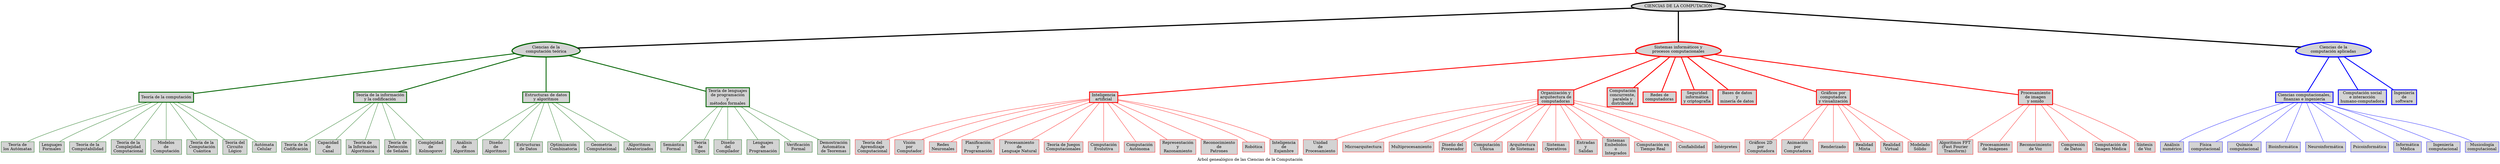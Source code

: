 graph Tree{
	/* ----------------------------------------------------------------------------------------- */
	/*                                 Atributos del grafo entero                                */
	/* ----------------------------------------------------------------------------------------- */
	label="Árbol genealógico de las Ciencias de la Computación"
	// bgcolor="transparent"
	/* ----------------------------------------------------------------------------------------- */
	/*                                   IDs con sus atributos                                   */
	/* ----------------------------------------------------------------------------------------- */
	/* --------------------------------------- Nodo raíz --------------------------------------- */
	"CIENCIAS DE LA COMPUTACIÓN"	[penwidth=4 shape="oval" style="filled" fillcolor="lightgrey" color="black"]
	/* ------------------- 3 grandes áreas de las ciencias de la computación ------------------- */
	"Ciencias de la\ncomputación teórica"	[penwidth=4 shape="egg" style="filled" fillcolor="lightgray" color="darkgreen"]
	"Sistemas informáticos y\nprocesos computacionales"	[penwidth=4 shape="egg" style="filled" fillcolor="lightgray" color="red"]
	"Ciencias de la\ncomputación aplicadas"	[penwidth=4 shape="egg" style="filled" fillcolor="lightgray" color="blue"]
	/* -------- Grafo en forma de árbol de las áreas de las ciencias de la computación: -------- */
	"CIENCIAS DE LA COMPUTACIÓN" -- {
		"Ciencias de la\ncomputación teórica"
		"Sistemas informáticos y\nprocesos computacionales"
		"Ciencias de la\ncomputación aplicadas"
	} [color="black" penwidth=4 minlen=3]


	/* ----------------------------------------------------------------------------------------- */
	/* ----------------------------------------------------------------------------------------- */
	/*                          Subáreas de las ciencias computacionales                         */
	/* ----------------------------------------------------------------------------------------- */
	/* ----------------------------------------------------------------------------------------- */

	/* ------------------- Subáreas de las ciencias de la computación teórica ------------------ */
	"Teoría de la computación"	[penwidth=3 shape="box" style="filled" fillcolor="lightgray" color="darkgreen"]
	"Teoría de la información\ny la codificación"	[penwidth=3 shape="box" style="filled" fillcolor="lightgray" color="darkgreen"]
	"Estructuras de datos\ny algoritmos"	[penwidth=3 shape="box" style="filled" fillcolor="lightgray" color="darkgreen"]
	"Teoría de lenguajes\nde programación\ny\nmétodos formales"	[penwidth=3 shape="box" style="filled" fillcolor="lightgray" color="darkgreen"]

	"Ciencias de la\ncomputación teórica" -- {
		"Teoría de la computación"
		"Teoría de la información\ny la codificación"
		"Estructuras de datos\ny algoritmos"
		"Teoría de lenguajes\nde programación\ny\nmétodos formales"
	} [color="darkgreen" penwidth=3 minlen=3]

	/* -------------------------- Subáreas de teoría de la computación ------------------------- */
	"Teoría de la computación" -- {
		"Teoría de\nlos Autómatas"	[shape="box" style="filled" fillcolor="lightgray" color="darkgreen"]
		"Lenguajes\nFormales"	[shape="box" style="filled" fillcolor="lightgray" color="darkgreen"]
		"Teoría de la\nComputabilidad"	[shape="box" style="filled" fillcolor="lightgray" color="darkgreen"]
		"Teoría de la\nComplejidad\nComputacional"	[shape="box" style="filled" fillcolor="lightgray" color="darkgreen"]
		"Modelos\nde\nComputación"	[shape="box" style="filled" fillcolor="lightgray" color="darkgreen"]
		"Teoría de la\nComputación\nCuántica"	[shape="box" style="filled" fillcolor="lightgray" color="darkgreen"]
		"Teoría del\nCircuito\nLógico"	[shape="box" style="filled" fillcolor="lightgray" color="darkgreen"]
		"Autómata\nCelular"	[shape="box" style="filled" fillcolor="lightgray" color="darkgreen"]
	} [color="darkgreen" minlen=3]

	/* --------------- Subáreas de la teoría de la informacioón y la codificación -------------- */
	"Teoría de la información\ny la codificación" -- {
		"Teoría de la\nCodificación"	[shape="box" style="filled" fillcolor="lightgray" color="darkgreen"]
		"Capacidad\nde\nCanal"	[shape="box" style="filled" fillcolor="lightgray" color="darkgreen"]
		"Teoría de\nla Información\nAlgorítmica"	[shape="box" style="filled" fillcolor="lightgray" color="darkgreen"]
		"Teoría de\nDetección\nde Señales"	[shape="box" style="filled" fillcolor="lightgray" color="darkgreen"]
		"Complejidad\nde\nKolmogorov"	[shape="box" style="filled" fillcolor="lightgray" color="darkgreen"]
	} [color="darkgreen" minlen=3]

	/* --------------------- Subáreas de estructuras de datos y algoritmos --------------------- */
	"Estructuras de datos\ny algoritmos" -- {
		"Análisis\nde\nAlgoritmos"	[shape="box" style="filled" fillcolor="lightgray" color="darkgreen"]
		"Diseño\nde\nAlgoritmos"	[shape="box" style="filled" fillcolor="lightgray" color="darkgreen"]
		"Estructuras\nde Datos"	[shape="box" style="filled" fillcolor="lightgray" color="darkgreen"]
		"Optimización\nCombinatoria"	[shape="box" style="filled" fillcolor="lightgray" color="darkgreen"]
		"Geometría\nComputacional"	[shape="box" style="filled" fillcolor="lightgray" color="darkgreen"]
		"Algoritmos\nAleatorizados"	[shape="box" style="filled" fillcolor="lightgray" color="darkgreen"]
	} [color="darkgreen" minlen=3]

	/* --------- Subáreas de la teoría de lenguajes de programación y métodos formales --------- */
	"Teoría de lenguajes\nde programación\ny\nmétodos formales" -- {
		"Semántica\nFormal"	[shape="box" style="filled" fillcolor="lightgray" color="darkgreen"]
		"Teoría\nde\nTipos"	[shape="box" style="filled" fillcolor="lightgray" color="darkgreen"]
		"Diseño\ndel\nCompilador"	[shape="box" style="filled" fillcolor="lightgray" color="darkgreen"]
		"Lenguajes\nde\nProgramación"	[shape="box" style="filled" fillcolor="lightgray" color="darkgreen"]
		"Verificación\nFormal"	[shape="box" style="filled" fillcolor="lightgray" color="darkgreen"]
		"Demostración\nAutomática\nde Teoremas"	[shape="box" style="filled" fillcolor="lightgray" color="darkgreen"]
	} [color="darkgreen" minlen=3]


	/* ----------------------------------------------------------------------------------------- */
	/* ----------------------------------------------------------------------------------------- */
	/* ------------ Subáreas de los sistemas informáticos y procesos computacionales ----------- */
	/* ----------------------------------------------------------------------------------------- */
	/* ----------------------------------------------------------------------------------------- */
	"Sistemas informáticos y\nprocesos computacionales" -- {
		"Inteligencia\nartificial"	[penwidth=3 shape="box" style="filled" fillcolor="lightgray" color="red"]
		"Organización y\narquitectura de\ncomputadoras"	[penwidth=3 shape="box" style="filled" fillcolor="lightgray" color="red"]
		"Computación\nconcurrente,\nparalela y\ndistribuida"	[penwidth=3 shape="box" style="filled" fillcolor="lightgray" color="red"]
		"Redes de\ncomputadoras"	[penwidth=3 shape="box" style="filled" fillcolor="lightgray" color="red"]
		"Seguridad\ninformática\ny criptografía"	[penwidth=3 shape="box" style="filled" fillcolor="lightgray" color="red"]
		"Bases de datos\ny\nminería de datos"	[penwidth=3 shape="box" style="filled" fillcolor="lightgray" color="red"]
		"Gráficos por\ncomputadora\ny visualización"	[penwidth=3 shape="box" style="filled" fillcolor="lightgray" color="red"]
		"Procesamiento\nde imagen\ny sonido"	[penwidth=3 shape="box" style="filled" fillcolor="lightgray" color="red"]
	} [color="red" penwidth=3 minlen=3]

	/* -------------------------- Subáreas de inteligencia artificial -------------------------- */
	"Inteligencia\nartificial" -- {
		"Teoría del\nAprendizaje\nComputacional"	[shape="box" style="filled" fillcolor="lightgray" color="red"]
		"Visión\npor\nComputador"	[shape="box" style="filled" fillcolor="lightgray" color="red"]
		"Redes\nNeuronales"	[shape="box" style="filled" fillcolor="lightgray" color="red"]
		"Planificación\ny\nProgramación"	[shape="box" style="filled" fillcolor="lightgray" color="red"]
		"Procesamiento\nde\nLenguaje Natural"	[shape="box" style="filled" fillcolor="lightgray" color="red"]
		"Teoría de Juegos\nComputacionales"	[shape="box" style="filled" fillcolor="lightgray" color="red"]
		"Computación\nEvolutiva"	[shape="box" style="filled" fillcolor="lightgray" color="red"]
		"Computación\nAutónoma"	[shape="box" style="filled" fillcolor="lightgray" color="red"]
		"Representación\ny\nRazonamiento"	[shape="box" style="filled" fillcolor="lightgray" color="red"]
		"Reconocimiento\nde\nPatrones"	[shape="box" style="filled" fillcolor="lightgray" color="red"]
		"Robótica"	[shape="box" style="filled" fillcolor="lightgray" color="red"]
		"Inteligencia\nde\nEnjambre"	[shape="box" style="filled" fillcolor="lightgray" color="red"]
	} [color="red" minlen=3]

	/* ---------------- Subáreas de organización y arquitectura de computadoras ---------------- */
	"Organización y\narquitectura de\ncomputadoras" -- {
		"Unidad\nde\nProcesamiento"	[shape="box" style="filled" fillcolor="lightgray" color="red"]
		"Microarquitectura"	[shape="box" style="filled" fillcolor="lightgray" color="red"]
		"Multiprocesamiento"	[shape="box" style="filled" fillcolor="lightgray" color="red"]
		"Diseño del\nProcesador"	[shape="box" style="filled" fillcolor="lightgray" color="red"]
		"Computación\nUbicua"	[shape="box" style="filled" fillcolor="lightgray" color="red"]
		"Arquitectura\nde Sistemas"	[shape="box" style="filled" fillcolor="lightgray" color="red"]
		"Sistemas\nOperativos"	[shape="box" style="filled" fillcolor="lightgray" color="red"]
		"Entradas\ny\nSalidas"	[shape="box" style="filled" fillcolor="lightgray" color="red"]
		"Sistemas\nEmbebidos\no\nIntegrados"	[shape="box" style="filled" fillcolor="lightgray" color="red"]
		"Computación en\nTiempo Real"	[shape="box" style="filled" fillcolor="lightgray" color="red"]
		"Confiabilidad"	[shape="box" style="filled" fillcolor="lightgray" color="red"]
		"Intérpretes"	[shape="box" style="filled" fillcolor="lightgray" color="red"]
	} [color="red" minlen=3]

	/* ------------------ Subáreas de gráficos por computadora y visualización ----------------- */
	"Gráficos por\ncomputadora\ny visualización" -- {
		"Gráficos 2D\npor\nComputadora"	[shape="box" style="filled" fillcolor="lightgray" color="red"]
		"Animación\npor\nComputadora"	[shape="box" style="filled" fillcolor="lightgray" color="red"]
		"Renderizado"	[shape="box" style="filled" fillcolor="lightgray" color="red"]
		"Realidad\nMixta"	[shape="box" style="filled" fillcolor="lightgray" color="red"]
		"Realidad\nVirtual"	[shape="box" style="filled" fillcolor="lightgray" color="red"]
		"Modelado\nSólido"	[shape="box" style="filled" fillcolor="lightgray" color="red"]
	} [color="red" minlen=3]

	/* ---------------------- Subáreas de procesamiento de imagen y sonido --------------------- */
	"Procesamiento\nde imagen\ny sonido" -- {
		"Algoritmos FFT\n(Fast Fourier\nTransform)"	[shape="box" style="filled" fillcolor="lightgray" color="red"]
		"Procesamiento\nde Imágenes"	[shape="box" style="filled" fillcolor="lightgray" color="red"]
		"Reconocimiento\nde Voz"	[shape="box" style="filled" fillcolor="lightgray" color="red"]
		"Compresión\nde Datos"	[shape="box" style="filled" fillcolor="lightgray" color="red"]
		"Computación de\nImagen Médica"	[shape="box" style="filled" fillcolor="lightgray" color="red"]
		"Síntesis\nde Voz"	[shape="box" style="filled" fillcolor="lightgray" color="red"]
	} [color="red" minlen=3]


	/* ----------------------------------------------------------------------------------------- */
	/* ----------------------------------------------------------------------------------------- */
	/* ----------------- Subáreas de las ciencias de la computación aplicadas: ----------------- */
	/* ----------------------------------------------------------------------------------------- */
	/* ----------------------------------------------------------------------------------------- */
	"Ciencias de la\ncomputación aplicadas" -- {
		"Ciencias computacionales,\nfinanzas e ingeniería"	[penwidth=3 shape="box" style="filled" fillcolor="lightgray" color="blue"]
		"Computación social\ne interacción\nhumano-computadora"	[penwidth=3 shape="box" style="filled" fillcolor="lightgray" color="blue"]
		"Ingeniería\nde\nsoftware"	[penwidth=3 shape="box" style="filled" fillcolor="lightgray" color="blue"]
	} [color="blue" penwidth=3 minlen=3]

	/* ------------ Subáreas de las ciencias computacionales, finanzas e ingeniería ------------ */
	"Ciencias computacionales,\nfinanzas e ingeniería" -- {
		"Análisis\nnumérico"	[shape="box" style="filled" fillcolor="lightgray" color="blue"]
		"Física\ncomputacional"	[shape="box" style="filled" fillcolor="lightgray" color="blue"]
		"Química\ncomputacional"	[shape="box" style="filled" fillcolor="lightgray" color="blue"]
		"Bioinformática"	[shape="box" style="filled" fillcolor="lightgray" color="blue"]
		"Neuroinformática"	[shape="box" style="filled" fillcolor="lightgray" color="blue"]
		"Psicoinformática"	[shape="box" style="filled" fillcolor="lightgray" color="blue"]
		"Informática\nMédica"	[shape="box" style="filled" fillcolor="lightgray" color="blue"]
		"Ingeniería\ncomputacional"	[shape="box" style="filled" fillcolor="lightgray" color="blue"]
		"Musicología\ncomputacional"	[shape="box" style="filled" fillcolor="lightgray" color="blue"]
	} [color="blue" minlen=3]

}